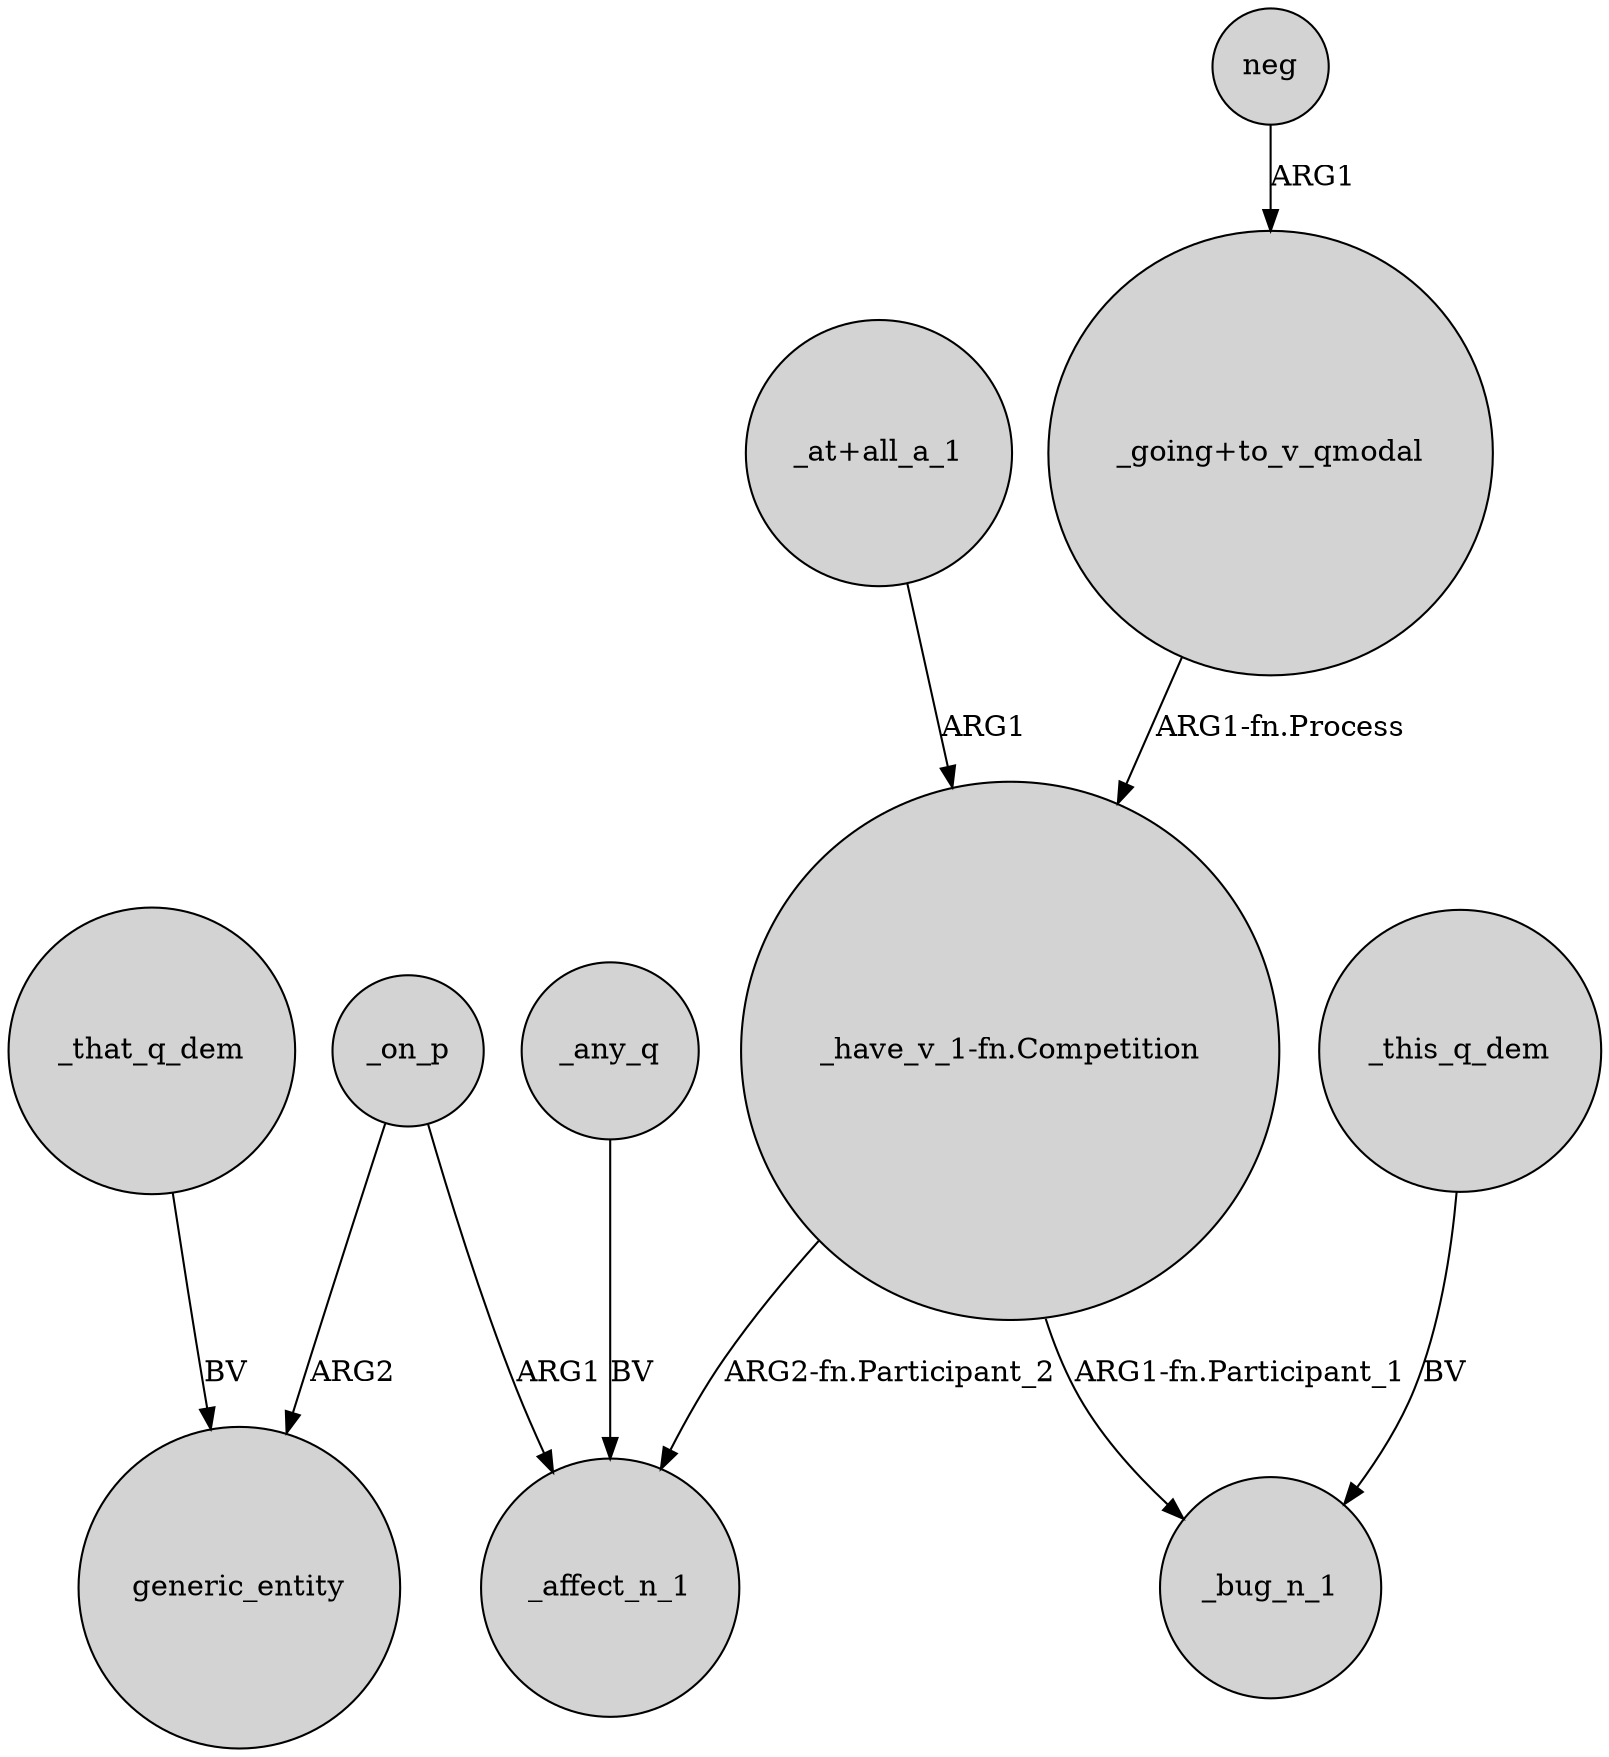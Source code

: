 digraph {
	node [shape=circle style=filled]
	_on_p -> _affect_n_1 [label=ARG1]
	_any_q -> _affect_n_1 [label=BV]
	"_at+all_a_1" -> "_have_v_1-fn.Competition" [label=ARG1]
	"_have_v_1-fn.Competition" -> _bug_n_1 [label="ARG1-fn.Participant_1"]
	_on_p -> generic_entity [label=ARG2]
	"_going+to_v_qmodal" -> "_have_v_1-fn.Competition" [label="ARG1-fn.Process"]
	neg -> "_going+to_v_qmodal" [label=ARG1]
	"_have_v_1-fn.Competition" -> _affect_n_1 [label="ARG2-fn.Participant_2"]
	_that_q_dem -> generic_entity [label=BV]
	_this_q_dem -> _bug_n_1 [label=BV]
}
